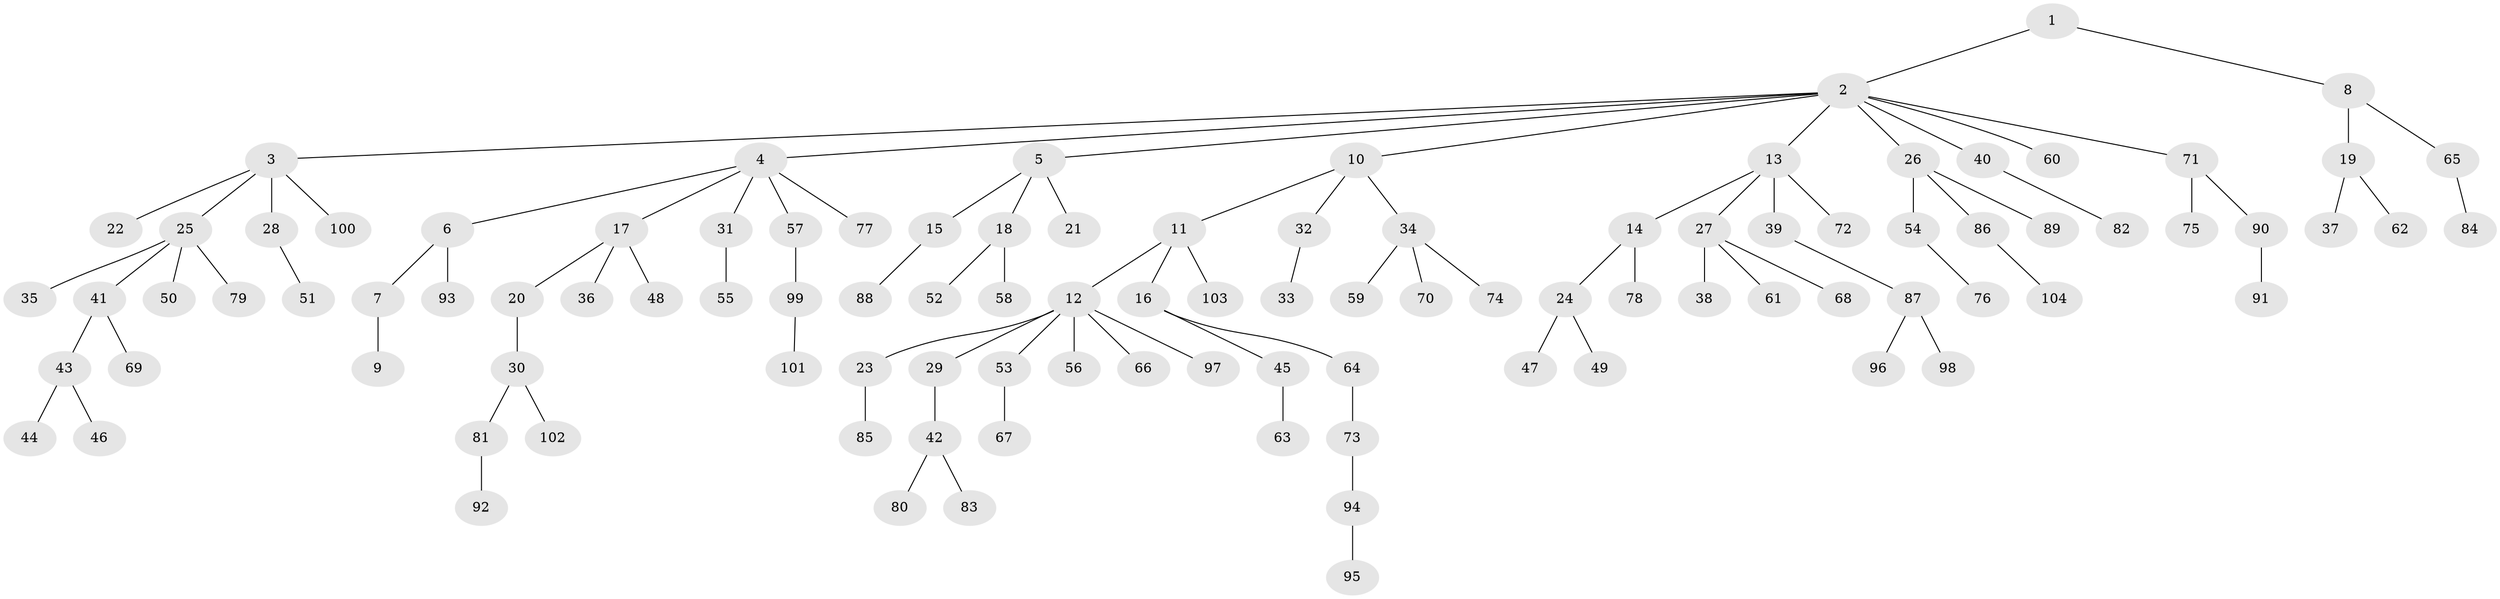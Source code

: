 // coarse degree distribution, {2: 0.273972602739726, 9: 0.0136986301369863, 4: 0.0821917808219178, 5: 0.0136986301369863, 3: 0.1095890410958904, 1: 0.4931506849315068, 6: 0.0136986301369863}
// Generated by graph-tools (version 1.1) at 2025/52/03/04/25 22:52:05]
// undirected, 104 vertices, 103 edges
graph export_dot {
  node [color=gray90,style=filled];
  1;
  2;
  3;
  4;
  5;
  6;
  7;
  8;
  9;
  10;
  11;
  12;
  13;
  14;
  15;
  16;
  17;
  18;
  19;
  20;
  21;
  22;
  23;
  24;
  25;
  26;
  27;
  28;
  29;
  30;
  31;
  32;
  33;
  34;
  35;
  36;
  37;
  38;
  39;
  40;
  41;
  42;
  43;
  44;
  45;
  46;
  47;
  48;
  49;
  50;
  51;
  52;
  53;
  54;
  55;
  56;
  57;
  58;
  59;
  60;
  61;
  62;
  63;
  64;
  65;
  66;
  67;
  68;
  69;
  70;
  71;
  72;
  73;
  74;
  75;
  76;
  77;
  78;
  79;
  80;
  81;
  82;
  83;
  84;
  85;
  86;
  87;
  88;
  89;
  90;
  91;
  92;
  93;
  94;
  95;
  96;
  97;
  98;
  99;
  100;
  101;
  102;
  103;
  104;
  1 -- 2;
  1 -- 8;
  2 -- 3;
  2 -- 4;
  2 -- 5;
  2 -- 10;
  2 -- 13;
  2 -- 26;
  2 -- 40;
  2 -- 60;
  2 -- 71;
  3 -- 22;
  3 -- 25;
  3 -- 28;
  3 -- 100;
  4 -- 6;
  4 -- 17;
  4 -- 31;
  4 -- 57;
  4 -- 77;
  5 -- 15;
  5 -- 18;
  5 -- 21;
  6 -- 7;
  6 -- 93;
  7 -- 9;
  8 -- 19;
  8 -- 65;
  10 -- 11;
  10 -- 32;
  10 -- 34;
  11 -- 12;
  11 -- 16;
  11 -- 103;
  12 -- 23;
  12 -- 29;
  12 -- 53;
  12 -- 56;
  12 -- 66;
  12 -- 97;
  13 -- 14;
  13 -- 27;
  13 -- 39;
  13 -- 72;
  14 -- 24;
  14 -- 78;
  15 -- 88;
  16 -- 45;
  16 -- 64;
  17 -- 20;
  17 -- 36;
  17 -- 48;
  18 -- 52;
  18 -- 58;
  19 -- 37;
  19 -- 62;
  20 -- 30;
  23 -- 85;
  24 -- 47;
  24 -- 49;
  25 -- 35;
  25 -- 41;
  25 -- 50;
  25 -- 79;
  26 -- 54;
  26 -- 86;
  26 -- 89;
  27 -- 38;
  27 -- 61;
  27 -- 68;
  28 -- 51;
  29 -- 42;
  30 -- 81;
  30 -- 102;
  31 -- 55;
  32 -- 33;
  34 -- 59;
  34 -- 70;
  34 -- 74;
  39 -- 87;
  40 -- 82;
  41 -- 43;
  41 -- 69;
  42 -- 80;
  42 -- 83;
  43 -- 44;
  43 -- 46;
  45 -- 63;
  53 -- 67;
  54 -- 76;
  57 -- 99;
  64 -- 73;
  65 -- 84;
  71 -- 75;
  71 -- 90;
  73 -- 94;
  81 -- 92;
  86 -- 104;
  87 -- 96;
  87 -- 98;
  90 -- 91;
  94 -- 95;
  99 -- 101;
}
